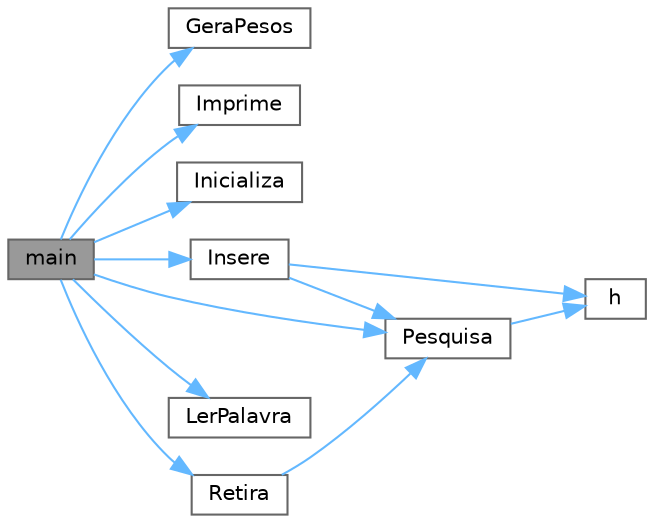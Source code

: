 digraph "main"
{
 // LATEX_PDF_SIZE
  bgcolor="transparent";
  edge [fontname=Helvetica,fontsize=10,labelfontname=Helvetica,labelfontsize=10];
  node [fontname=Helvetica,fontsize=10,shape=box,height=0.2,width=0.4];
  rankdir="LR";
  Node1 [id="Node000001",label="main",height=0.2,width=0.4,color="gray40", fillcolor="grey60", style="filled", fontcolor="black",tooltip=" "];
  Node1 -> Node2 [id="edge1_Node000001_Node000002",color="steelblue1",style="solid",tooltip=" "];
  Node2 [id="Node000002",label="GeraPesos",height=0.2,width=0.4,color="grey40", fillcolor="white", style="filled",URL="$_hash_end_aberto_8c.html#a05380cbf944abc8a5aaa425713e814fe",tooltip=" "];
  Node1 -> Node3 [id="edge2_Node000001_Node000003",color="steelblue1",style="solid",tooltip=" "];
  Node3 [id="Node000003",label="Imprime",height=0.2,width=0.4,color="grey40", fillcolor="white", style="filled",URL="$_hash_end_aberto_8c.html#abfe51e2e343eb109c69bbb8faa68ca1a",tooltip=" "];
  Node1 -> Node4 [id="edge3_Node000001_Node000004",color="steelblue1",style="solid",tooltip=" "];
  Node4 [id="Node000004",label="Inicializa",height=0.2,width=0.4,color="grey40", fillcolor="white", style="filled",URL="$_hash_end_aberto_8c.html#a6fa6e7061d6daa3081ef59bbd339b02d",tooltip=" "];
  Node1 -> Node5 [id="edge4_Node000001_Node000005",color="steelblue1",style="solid",tooltip=" "];
  Node5 [id="Node000005",label="Insere",height=0.2,width=0.4,color="grey40", fillcolor="white", style="filled",URL="$_hash_end_aberto_8c.html#a4503352007bbb3699da821e8a7877f0a",tooltip=" "];
  Node5 -> Node6 [id="edge5_Node000005_Node000006",color="steelblue1",style="solid",tooltip=" "];
  Node6 [id="Node000006",label="h",height=0.2,width=0.4,color="grey40", fillcolor="white", style="filled",URL="$_hash_end_aberto_8c.html#af2dcc71c780fe1f72532881e5ee5fa63",tooltip=" "];
  Node5 -> Node7 [id="edge6_Node000005_Node000007",color="steelblue1",style="solid",tooltip=" "];
  Node7 [id="Node000007",label="Pesquisa",height=0.2,width=0.4,color="grey40", fillcolor="white", style="filled",URL="$_hash_end_aberto_8c.html#a6aae720c0853190dae274702d0ef81ae",tooltip=" "];
  Node7 -> Node6 [id="edge7_Node000007_Node000006",color="steelblue1",style="solid",tooltip=" "];
  Node1 -> Node8 [id="edge8_Node000001_Node000008",color="steelblue1",style="solid",tooltip=" "];
  Node8 [id="Node000008",label="LerPalavra",height=0.2,width=0.4,color="grey40", fillcolor="white", style="filled",URL="$_hash_end_aberto_8c.html#a585e265750db796671837bed220277e1",tooltip=" "];
  Node1 -> Node7 [id="edge9_Node000001_Node000007",color="steelblue1",style="solid",tooltip=" "];
  Node1 -> Node9 [id="edge10_Node000001_Node000009",color="steelblue1",style="solid",tooltip=" "];
  Node9 [id="Node000009",label="Retira",height=0.2,width=0.4,color="grey40", fillcolor="white", style="filled",URL="$_hash_end_aberto_8c.html#a8b3f4141393c0b88e21651fba7a0364b",tooltip=" "];
  Node9 -> Node7 [id="edge11_Node000009_Node000007",color="steelblue1",style="solid",tooltip=" "];
}
